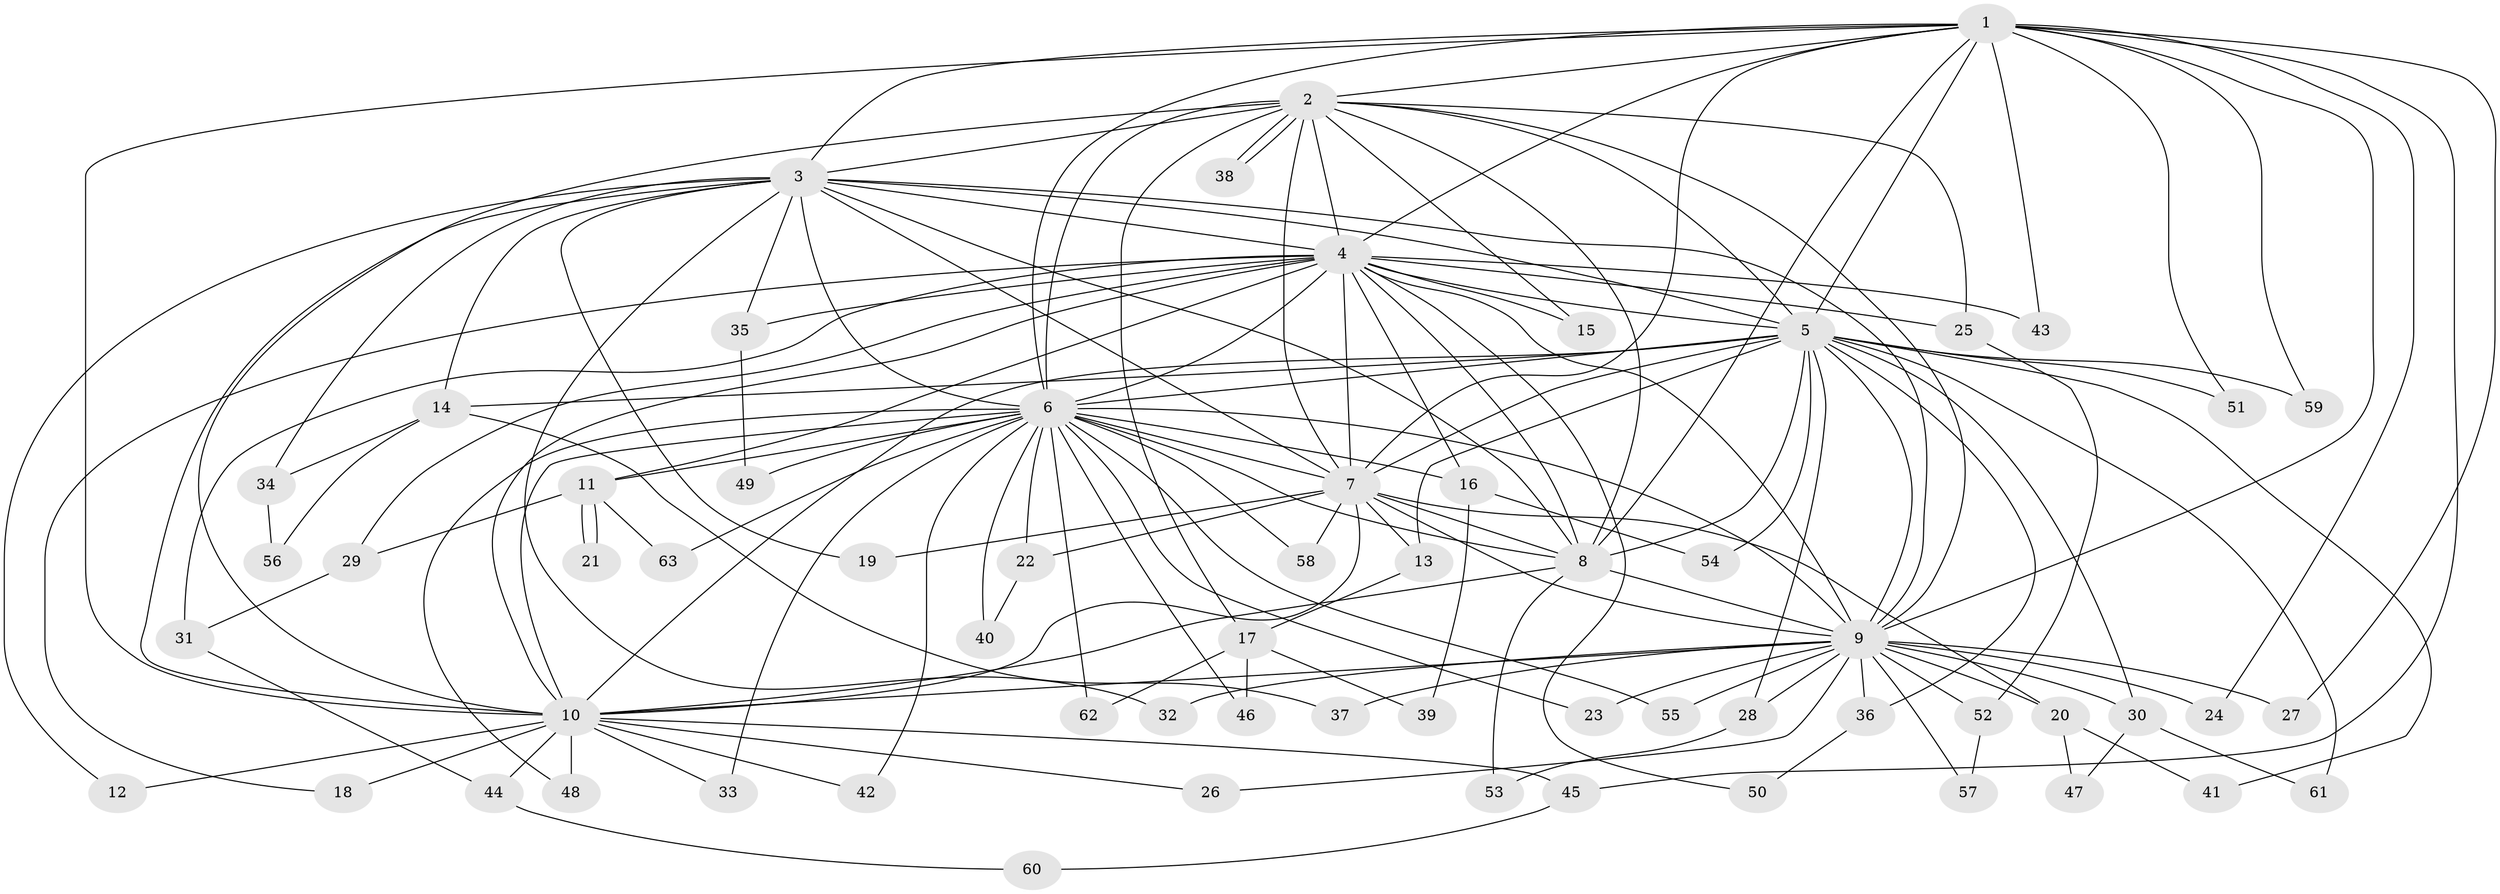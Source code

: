 // Generated by graph-tools (version 1.1) at 2025/25/03/09/25 03:25:49]
// undirected, 63 vertices, 151 edges
graph export_dot {
graph [start="1"]
  node [color=gray90,style=filled];
  1;
  2;
  3;
  4;
  5;
  6;
  7;
  8;
  9;
  10;
  11;
  12;
  13;
  14;
  15;
  16;
  17;
  18;
  19;
  20;
  21;
  22;
  23;
  24;
  25;
  26;
  27;
  28;
  29;
  30;
  31;
  32;
  33;
  34;
  35;
  36;
  37;
  38;
  39;
  40;
  41;
  42;
  43;
  44;
  45;
  46;
  47;
  48;
  49;
  50;
  51;
  52;
  53;
  54;
  55;
  56;
  57;
  58;
  59;
  60;
  61;
  62;
  63;
  1 -- 2;
  1 -- 3;
  1 -- 4;
  1 -- 5;
  1 -- 6;
  1 -- 7;
  1 -- 8;
  1 -- 9;
  1 -- 10;
  1 -- 24;
  1 -- 27;
  1 -- 43;
  1 -- 45;
  1 -- 51;
  1 -- 59;
  2 -- 3;
  2 -- 4;
  2 -- 5;
  2 -- 6;
  2 -- 7;
  2 -- 8;
  2 -- 9;
  2 -- 10;
  2 -- 15;
  2 -- 17;
  2 -- 25;
  2 -- 38;
  2 -- 38;
  3 -- 4;
  3 -- 5;
  3 -- 6;
  3 -- 7;
  3 -- 8;
  3 -- 9;
  3 -- 10;
  3 -- 12;
  3 -- 14;
  3 -- 19;
  3 -- 32;
  3 -- 34;
  3 -- 35;
  4 -- 5;
  4 -- 6;
  4 -- 7;
  4 -- 8;
  4 -- 9;
  4 -- 10;
  4 -- 11;
  4 -- 15;
  4 -- 16;
  4 -- 18;
  4 -- 25;
  4 -- 29;
  4 -- 31;
  4 -- 35;
  4 -- 43;
  4 -- 50;
  5 -- 6;
  5 -- 7;
  5 -- 8;
  5 -- 9;
  5 -- 10;
  5 -- 13;
  5 -- 14;
  5 -- 28;
  5 -- 30;
  5 -- 36;
  5 -- 41;
  5 -- 51;
  5 -- 54;
  5 -- 59;
  5 -- 61;
  6 -- 7;
  6 -- 8;
  6 -- 9;
  6 -- 10;
  6 -- 11;
  6 -- 16;
  6 -- 22;
  6 -- 23;
  6 -- 33;
  6 -- 40;
  6 -- 42;
  6 -- 46;
  6 -- 48;
  6 -- 49;
  6 -- 55;
  6 -- 58;
  6 -- 62;
  6 -- 63;
  7 -- 8;
  7 -- 9;
  7 -- 10;
  7 -- 13;
  7 -- 19;
  7 -- 20;
  7 -- 22;
  7 -- 58;
  8 -- 9;
  8 -- 10;
  8 -- 53;
  9 -- 10;
  9 -- 20;
  9 -- 23;
  9 -- 24;
  9 -- 26;
  9 -- 27;
  9 -- 28;
  9 -- 30;
  9 -- 32;
  9 -- 36;
  9 -- 37;
  9 -- 52;
  9 -- 55;
  9 -- 57;
  10 -- 12;
  10 -- 18;
  10 -- 26;
  10 -- 33;
  10 -- 42;
  10 -- 44;
  10 -- 45;
  10 -- 48;
  11 -- 21;
  11 -- 21;
  11 -- 29;
  11 -- 63;
  13 -- 17;
  14 -- 34;
  14 -- 37;
  14 -- 56;
  16 -- 39;
  16 -- 54;
  17 -- 39;
  17 -- 46;
  17 -- 62;
  20 -- 41;
  20 -- 47;
  22 -- 40;
  25 -- 52;
  28 -- 53;
  29 -- 31;
  30 -- 47;
  30 -- 61;
  31 -- 44;
  34 -- 56;
  35 -- 49;
  36 -- 50;
  44 -- 60;
  45 -- 60;
  52 -- 57;
}
